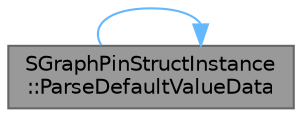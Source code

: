 digraph "SGraphPinStructInstance::ParseDefaultValueData"
{
 // INTERACTIVE_SVG=YES
 // LATEX_PDF_SIZE
  bgcolor="transparent";
  edge [fontname=Helvetica,fontsize=10,labelfontname=Helvetica,labelfontsize=10];
  node [fontname=Helvetica,fontsize=10,shape=box,height=0.2,width=0.4];
  rankdir="LR";
  Node1 [id="Node000001",label="SGraphPinStructInstance\l::ParseDefaultValueData",height=0.2,width=0.4,color="gray40", fillcolor="grey60", style="filled", fontcolor="black",tooltip="Parses the struct ata from the pin to fill in the struct instance."];
  Node1 -> Node1 [id="edge1_Node000001_Node000001",color="steelblue1",style="solid",tooltip=" "];
}
